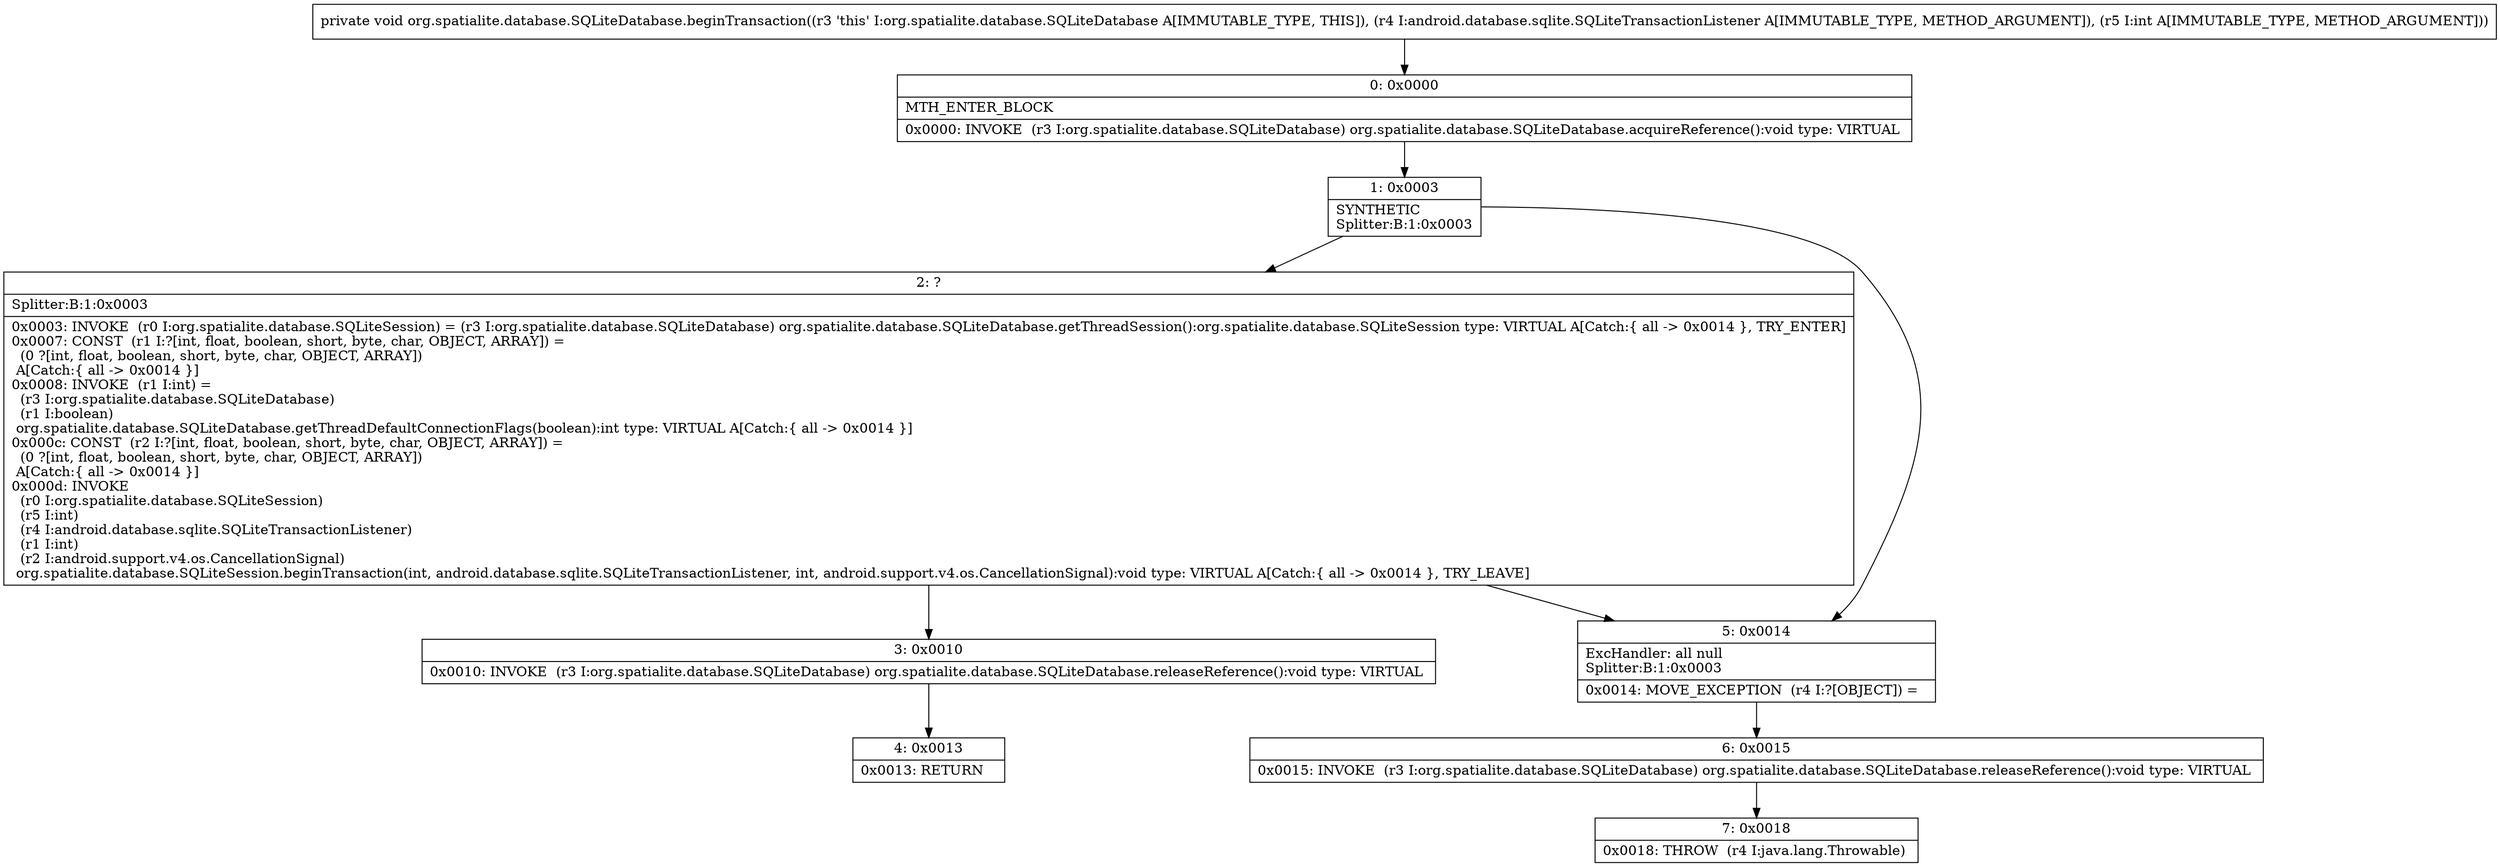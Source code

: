 digraph "CFG fororg.spatialite.database.SQLiteDatabase.beginTransaction(Landroid\/database\/sqlite\/SQLiteTransactionListener;I)V" {
Node_0 [shape=record,label="{0\:\ 0x0000|MTH_ENTER_BLOCK\l|0x0000: INVOKE  (r3 I:org.spatialite.database.SQLiteDatabase) org.spatialite.database.SQLiteDatabase.acquireReference():void type: VIRTUAL \l}"];
Node_1 [shape=record,label="{1\:\ 0x0003|SYNTHETIC\lSplitter:B:1:0x0003\l}"];
Node_2 [shape=record,label="{2\:\ ?|Splitter:B:1:0x0003\l|0x0003: INVOKE  (r0 I:org.spatialite.database.SQLiteSession) = (r3 I:org.spatialite.database.SQLiteDatabase) org.spatialite.database.SQLiteDatabase.getThreadSession():org.spatialite.database.SQLiteSession type: VIRTUAL A[Catch:\{ all \-\> 0x0014 \}, TRY_ENTER]\l0x0007: CONST  (r1 I:?[int, float, boolean, short, byte, char, OBJECT, ARRAY]) = \l  (0 ?[int, float, boolean, short, byte, char, OBJECT, ARRAY])\l A[Catch:\{ all \-\> 0x0014 \}]\l0x0008: INVOKE  (r1 I:int) = \l  (r3 I:org.spatialite.database.SQLiteDatabase)\l  (r1 I:boolean)\l org.spatialite.database.SQLiteDatabase.getThreadDefaultConnectionFlags(boolean):int type: VIRTUAL A[Catch:\{ all \-\> 0x0014 \}]\l0x000c: CONST  (r2 I:?[int, float, boolean, short, byte, char, OBJECT, ARRAY]) = \l  (0 ?[int, float, boolean, short, byte, char, OBJECT, ARRAY])\l A[Catch:\{ all \-\> 0x0014 \}]\l0x000d: INVOKE  \l  (r0 I:org.spatialite.database.SQLiteSession)\l  (r5 I:int)\l  (r4 I:android.database.sqlite.SQLiteTransactionListener)\l  (r1 I:int)\l  (r2 I:android.support.v4.os.CancellationSignal)\l org.spatialite.database.SQLiteSession.beginTransaction(int, android.database.sqlite.SQLiteTransactionListener, int, android.support.v4.os.CancellationSignal):void type: VIRTUAL A[Catch:\{ all \-\> 0x0014 \}, TRY_LEAVE]\l}"];
Node_3 [shape=record,label="{3\:\ 0x0010|0x0010: INVOKE  (r3 I:org.spatialite.database.SQLiteDatabase) org.spatialite.database.SQLiteDatabase.releaseReference():void type: VIRTUAL \l}"];
Node_4 [shape=record,label="{4\:\ 0x0013|0x0013: RETURN   \l}"];
Node_5 [shape=record,label="{5\:\ 0x0014|ExcHandler: all null\lSplitter:B:1:0x0003\l|0x0014: MOVE_EXCEPTION  (r4 I:?[OBJECT]) =  \l}"];
Node_6 [shape=record,label="{6\:\ 0x0015|0x0015: INVOKE  (r3 I:org.spatialite.database.SQLiteDatabase) org.spatialite.database.SQLiteDatabase.releaseReference():void type: VIRTUAL \l}"];
Node_7 [shape=record,label="{7\:\ 0x0018|0x0018: THROW  (r4 I:java.lang.Throwable) \l}"];
MethodNode[shape=record,label="{private void org.spatialite.database.SQLiteDatabase.beginTransaction((r3 'this' I:org.spatialite.database.SQLiteDatabase A[IMMUTABLE_TYPE, THIS]), (r4 I:android.database.sqlite.SQLiteTransactionListener A[IMMUTABLE_TYPE, METHOD_ARGUMENT]), (r5 I:int A[IMMUTABLE_TYPE, METHOD_ARGUMENT])) }"];
MethodNode -> Node_0;
Node_0 -> Node_1;
Node_1 -> Node_2;
Node_1 -> Node_5;
Node_2 -> Node_3;
Node_2 -> Node_5;
Node_3 -> Node_4;
Node_5 -> Node_6;
Node_6 -> Node_7;
}

